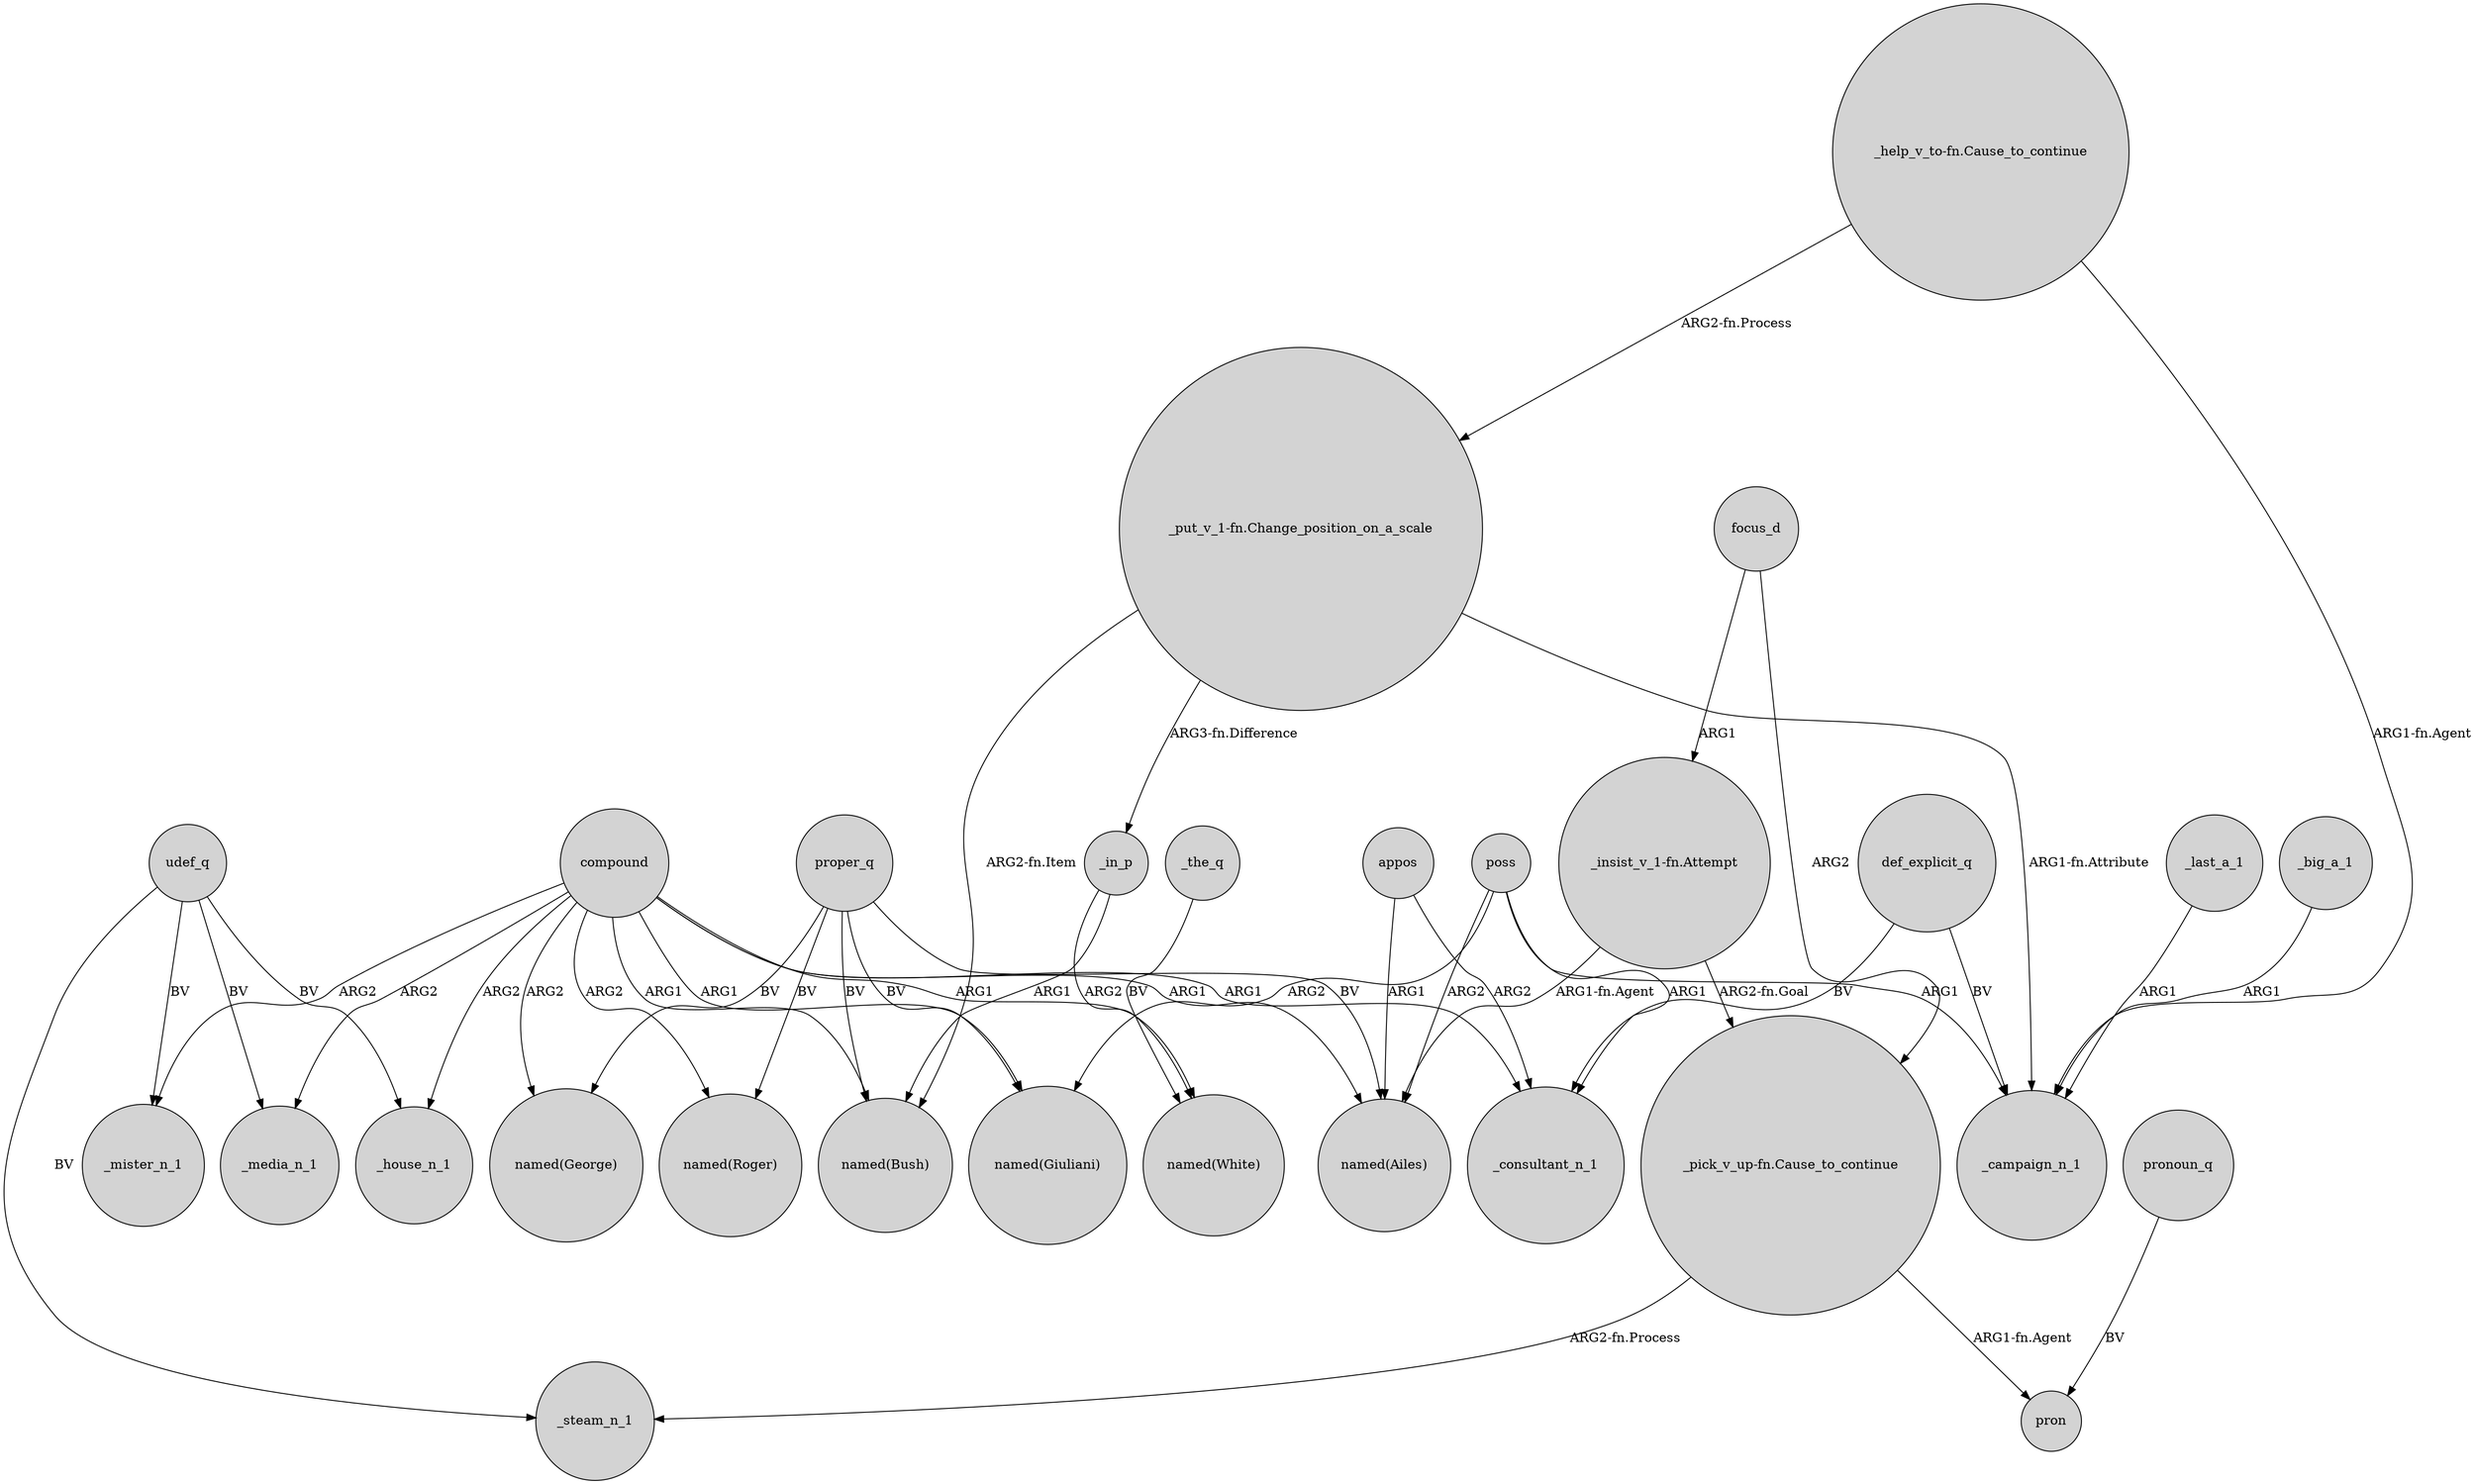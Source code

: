 digraph {
	node [shape=circle style=filled]
	compound -> "named(Giuliani)" [label=ARG1]
	"_help_v_to-fn.Cause_to_continue" -> "_put_v_1-fn.Change_position_on_a_scale" [label="ARG2-fn.Process"]
	def_explicit_q -> _campaign_n_1 [label=BV]
	focus_d -> "_insist_v_1-fn.Attempt" [label=ARG1]
	compound -> _mister_n_1 [label=ARG2]
	compound -> "named(Roger)" [label=ARG2]
	proper_q -> "named(Ailes)" [label=BV]
	poss -> "named(Giuliani)" [label=ARG2]
	"_put_v_1-fn.Change_position_on_a_scale" -> "named(Bush)" [label="ARG2-fn.Item"]
	compound -> "named(Bush)" [label=ARG1]
	appos -> _consultant_n_1 [label=ARG2]
	compound -> _consultant_n_1 [label=ARG1]
	"_put_v_1-fn.Change_position_on_a_scale" -> _campaign_n_1 [label="ARG1-fn.Attribute"]
	poss -> _consultant_n_1 [label=ARG1]
	udef_q -> _mister_n_1 [label=BV]
	"_pick_v_up-fn.Cause_to_continue" -> _steam_n_1 [label="ARG2-fn.Process"]
	udef_q -> _house_n_1 [label=BV]
	udef_q -> _media_n_1 [label=BV]
	"_insist_v_1-fn.Attempt" -> "named(Ailes)" [label="ARG1-fn.Agent"]
	compound -> "named(White)" [label=ARG1]
	compound -> "named(Ailes)" [label=ARG1]
	pronoun_q -> pron [label=BV]
	appos -> "named(Ailes)" [label=ARG1]
	"_insist_v_1-fn.Attempt" -> "_pick_v_up-fn.Cause_to_continue" [label="ARG2-fn.Goal"]
	proper_q -> "named(Bush)" [label=BV]
	poss -> "named(Ailes)" [label=ARG2]
	proper_q -> "named(George)" [label=BV]
	_last_a_1 -> _campaign_n_1 [label=ARG1]
	"_put_v_1-fn.Change_position_on_a_scale" -> _in_p [label="ARG3-fn.Difference"]
	"_help_v_to-fn.Cause_to_continue" -> _campaign_n_1 [label="ARG1-fn.Agent"]
	proper_q -> "named(Giuliani)" [label=BV]
	udef_q -> _steam_n_1 [label=BV]
	_in_p -> "named(White)" [label=ARG2]
	compound -> _media_n_1 [label=ARG2]
	focus_d -> "_pick_v_up-fn.Cause_to_continue" [label=ARG2]
	_in_p -> "named(Bush)" [label=ARG1]
	compound -> _house_n_1 [label=ARG2]
	poss -> _campaign_n_1 [label=ARG1]
	proper_q -> "named(Roger)" [label=BV]
	def_explicit_q -> _consultant_n_1 [label=BV]
	_the_q -> "named(White)" [label=BV]
	_big_a_1 -> _campaign_n_1 [label=ARG1]
	"_pick_v_up-fn.Cause_to_continue" -> pron [label="ARG1-fn.Agent"]
	compound -> "named(George)" [label=ARG2]
}
